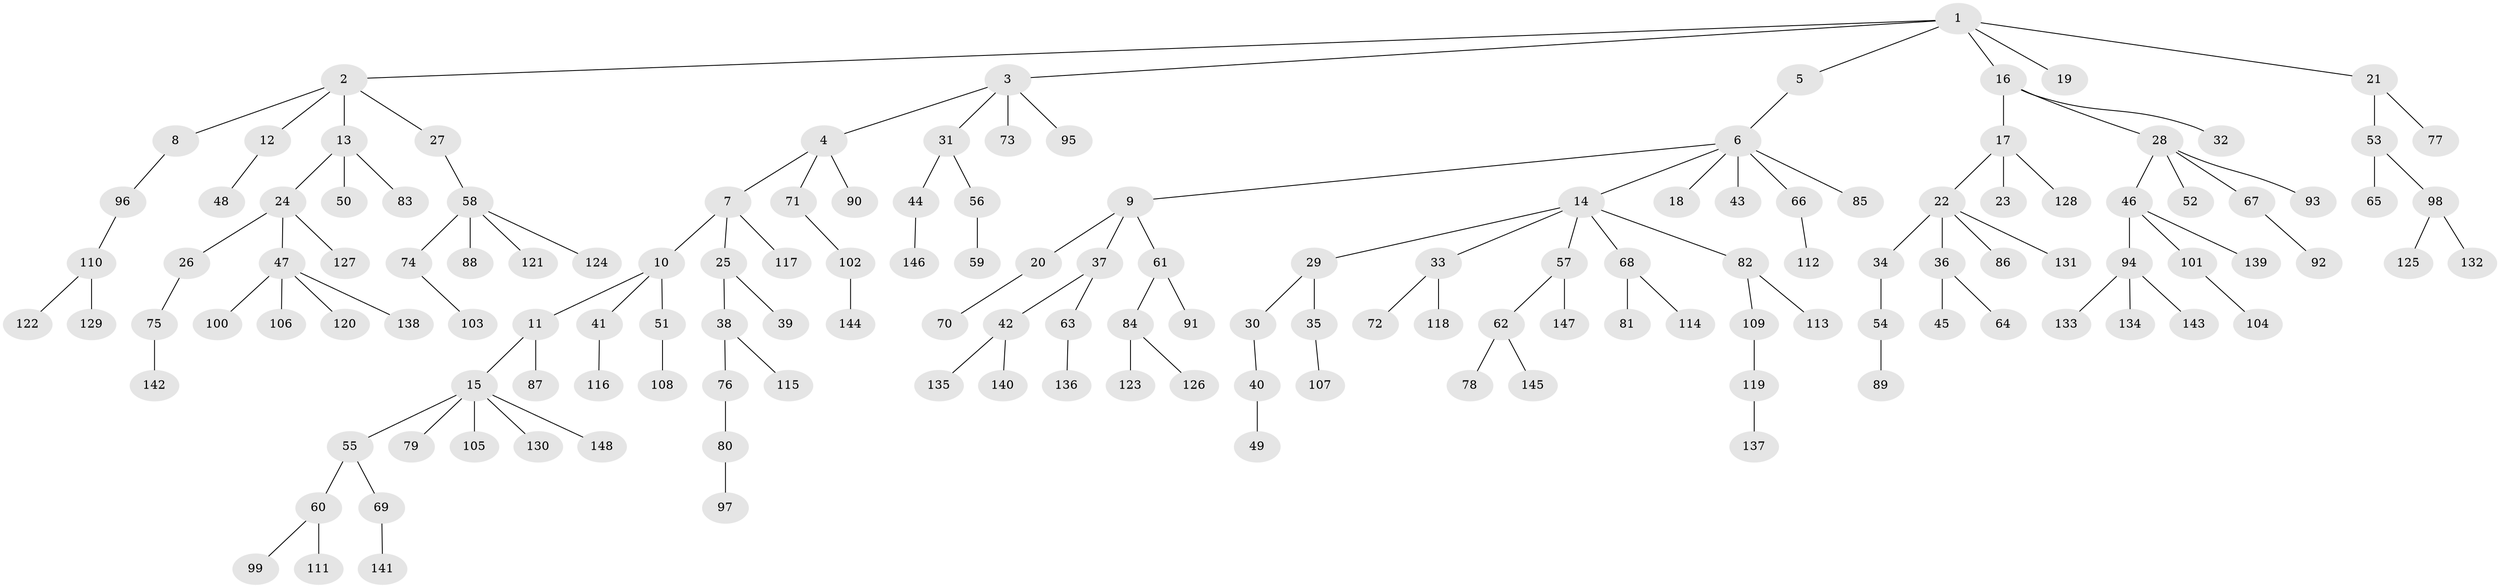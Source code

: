 // Generated by graph-tools (version 1.1) at 2025/11/02/27/25 16:11:25]
// undirected, 148 vertices, 147 edges
graph export_dot {
graph [start="1"]
  node [color=gray90,style=filled];
  1;
  2;
  3;
  4;
  5;
  6;
  7;
  8;
  9;
  10;
  11;
  12;
  13;
  14;
  15;
  16;
  17;
  18;
  19;
  20;
  21;
  22;
  23;
  24;
  25;
  26;
  27;
  28;
  29;
  30;
  31;
  32;
  33;
  34;
  35;
  36;
  37;
  38;
  39;
  40;
  41;
  42;
  43;
  44;
  45;
  46;
  47;
  48;
  49;
  50;
  51;
  52;
  53;
  54;
  55;
  56;
  57;
  58;
  59;
  60;
  61;
  62;
  63;
  64;
  65;
  66;
  67;
  68;
  69;
  70;
  71;
  72;
  73;
  74;
  75;
  76;
  77;
  78;
  79;
  80;
  81;
  82;
  83;
  84;
  85;
  86;
  87;
  88;
  89;
  90;
  91;
  92;
  93;
  94;
  95;
  96;
  97;
  98;
  99;
  100;
  101;
  102;
  103;
  104;
  105;
  106;
  107;
  108;
  109;
  110;
  111;
  112;
  113;
  114;
  115;
  116;
  117;
  118;
  119;
  120;
  121;
  122;
  123;
  124;
  125;
  126;
  127;
  128;
  129;
  130;
  131;
  132;
  133;
  134;
  135;
  136;
  137;
  138;
  139;
  140;
  141;
  142;
  143;
  144;
  145;
  146;
  147;
  148;
  1 -- 2;
  1 -- 3;
  1 -- 5;
  1 -- 16;
  1 -- 19;
  1 -- 21;
  2 -- 8;
  2 -- 12;
  2 -- 13;
  2 -- 27;
  3 -- 4;
  3 -- 31;
  3 -- 73;
  3 -- 95;
  4 -- 7;
  4 -- 71;
  4 -- 90;
  5 -- 6;
  6 -- 9;
  6 -- 14;
  6 -- 18;
  6 -- 43;
  6 -- 66;
  6 -- 85;
  7 -- 10;
  7 -- 25;
  7 -- 117;
  8 -- 96;
  9 -- 20;
  9 -- 37;
  9 -- 61;
  10 -- 11;
  10 -- 41;
  10 -- 51;
  11 -- 15;
  11 -- 87;
  12 -- 48;
  13 -- 24;
  13 -- 50;
  13 -- 83;
  14 -- 29;
  14 -- 33;
  14 -- 57;
  14 -- 68;
  14 -- 82;
  15 -- 55;
  15 -- 79;
  15 -- 105;
  15 -- 130;
  15 -- 148;
  16 -- 17;
  16 -- 28;
  16 -- 32;
  17 -- 22;
  17 -- 23;
  17 -- 128;
  20 -- 70;
  21 -- 53;
  21 -- 77;
  22 -- 34;
  22 -- 36;
  22 -- 86;
  22 -- 131;
  24 -- 26;
  24 -- 47;
  24 -- 127;
  25 -- 38;
  25 -- 39;
  26 -- 75;
  27 -- 58;
  28 -- 46;
  28 -- 52;
  28 -- 67;
  28 -- 93;
  29 -- 30;
  29 -- 35;
  30 -- 40;
  31 -- 44;
  31 -- 56;
  33 -- 72;
  33 -- 118;
  34 -- 54;
  35 -- 107;
  36 -- 45;
  36 -- 64;
  37 -- 42;
  37 -- 63;
  38 -- 76;
  38 -- 115;
  40 -- 49;
  41 -- 116;
  42 -- 135;
  42 -- 140;
  44 -- 146;
  46 -- 94;
  46 -- 101;
  46 -- 139;
  47 -- 100;
  47 -- 106;
  47 -- 120;
  47 -- 138;
  51 -- 108;
  53 -- 65;
  53 -- 98;
  54 -- 89;
  55 -- 60;
  55 -- 69;
  56 -- 59;
  57 -- 62;
  57 -- 147;
  58 -- 74;
  58 -- 88;
  58 -- 121;
  58 -- 124;
  60 -- 99;
  60 -- 111;
  61 -- 84;
  61 -- 91;
  62 -- 78;
  62 -- 145;
  63 -- 136;
  66 -- 112;
  67 -- 92;
  68 -- 81;
  68 -- 114;
  69 -- 141;
  71 -- 102;
  74 -- 103;
  75 -- 142;
  76 -- 80;
  80 -- 97;
  82 -- 109;
  82 -- 113;
  84 -- 123;
  84 -- 126;
  94 -- 133;
  94 -- 134;
  94 -- 143;
  96 -- 110;
  98 -- 125;
  98 -- 132;
  101 -- 104;
  102 -- 144;
  109 -- 119;
  110 -- 122;
  110 -- 129;
  119 -- 137;
}
